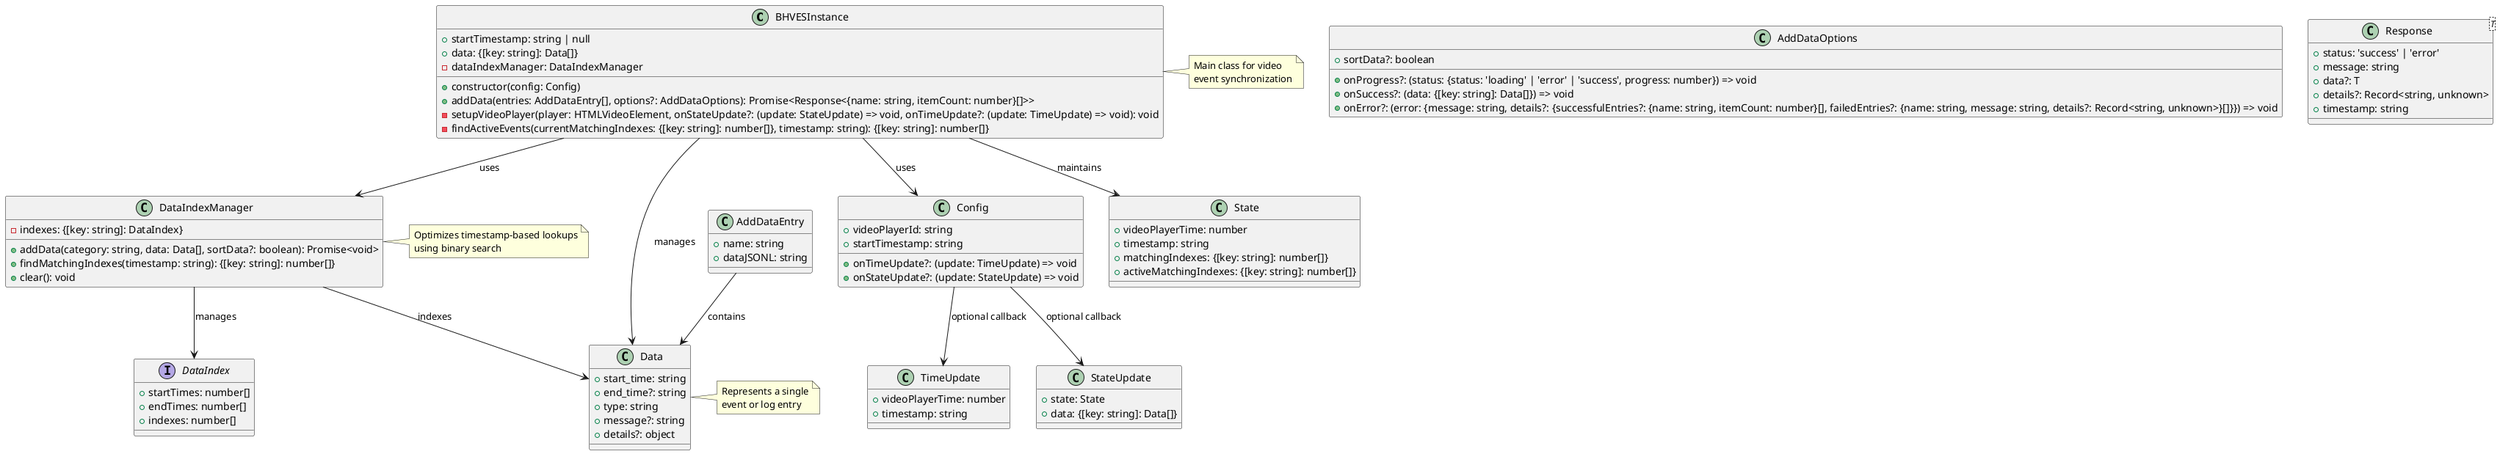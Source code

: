 @startuml BHVES Detailed Class Diagram

' Main BHVES Interface
class BHVESInstance {
  +startTimestamp: string | null
  +data: {[key: string]: Data[]}
  -dataIndexManager: DataIndexManager
  +constructor(config: Config)
  +addData(entries: AddDataEntry[], options?: AddDataOptions): Promise<Response<{name: string, itemCount: number}[]>>
  -setupVideoPlayer(player: HTMLVideoElement, onStateUpdate?: (update: StateUpdate) => void, onTimeUpdate?: (update: TimeUpdate) => void): void
  -findActiveEvents(currentMatchingIndexes: {[key: string]: number[]}, timestamp: string): {[key: string]: number[]}
}

' Configuration and Request Types
class Config {
  +videoPlayerId: string
  +startTimestamp: string
  +onTimeUpdate?: (update: TimeUpdate) => void
  +onStateUpdate?: (update: StateUpdate) => void
}

class AddDataEntry {
  +name: string
  +dataJSONL: string
}

class AddDataOptions {
  +onProgress?: (status: {status: 'loading' | 'error' | 'success', progress: number}) => void
  +onSuccess?: (data: {[key: string]: Data[]}) => void
  +onError?: (error: {message: string, details?: {successfulEntries?: {name: string, itemCount: number}[], failedEntries?: {name: string, message: string, details?: Record<string, unknown>}[]}}) => void
  +sortData?: boolean
}

' Data Structures
class Data {
  +start_time: string
  +end_time?: string
  +type: string
  +message?: string
  +details?: object
}

class State {
  +videoPlayerTime: number
  +timestamp: string
  +matchingIndexes: {[key: string]: number[]}
  +activeMatchingIndexes: {[key: string]: number[]}
}

' Callback Types
class TimeUpdate {
  +videoPlayerTime: number
  +timestamp: string
}

class StateUpdate {
  +state: State
  +data: {[key: string]: Data[]}
}

' Time Index Components
class DataIndexManager {
  -indexes: {[key: string]: DataIndex}
  +addData(category: string, data: Data[], sortData?: boolean): Promise<void>
  +findMatchingIndexes(timestamp: string): {[key: string]: number[]}
  +clear(): void
}

interface DataIndex {
  +startTimes: number[]
  +endTimes: number[]
  +indexes: number[]
}

' Response Types
class Response<T> {
  +status: 'success' | 'error'
  +message: string
  +data?: T
  +details?: Record<string, unknown>
  +timestamp: string
}

' Relationships
BHVESInstance --> Config: uses
BHVESInstance --> Data: manages
BHVESInstance --> State: maintains
BHVESInstance --> DataIndexManager: uses
DataIndexManager --> DataIndex: manages
DataIndexManager --> Data: indexes
Config --> TimeUpdate: optional callback
Config --> StateUpdate: optional callback
AddDataEntry --> Data: contains

' Notes
note right of DataIndexManager
  Optimizes timestamp-based lookups
  using binary search
end note

note right of BHVESInstance
  Main class for video
  event synchronization
end note

note right of Data
  Represents a single
  event or log entry
end note

@enduml 